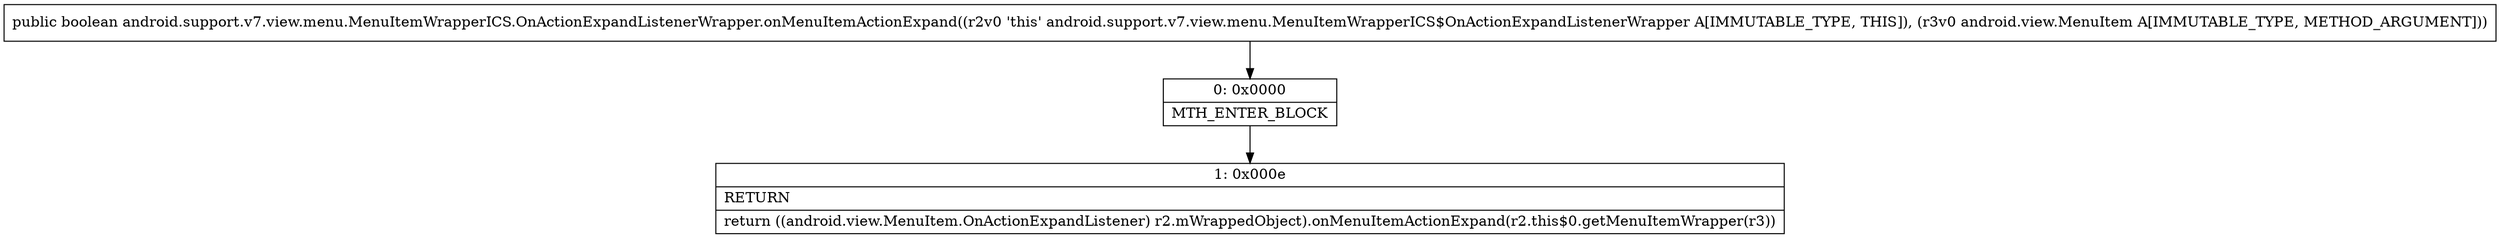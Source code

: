 digraph "CFG forandroid.support.v7.view.menu.MenuItemWrapperICS.OnActionExpandListenerWrapper.onMenuItemActionExpand(Landroid\/view\/MenuItem;)Z" {
Node_0 [shape=record,label="{0\:\ 0x0000|MTH_ENTER_BLOCK\l}"];
Node_1 [shape=record,label="{1\:\ 0x000e|RETURN\l|return ((android.view.MenuItem.OnActionExpandListener) r2.mWrappedObject).onMenuItemActionExpand(r2.this$0.getMenuItemWrapper(r3))\l}"];
MethodNode[shape=record,label="{public boolean android.support.v7.view.menu.MenuItemWrapperICS.OnActionExpandListenerWrapper.onMenuItemActionExpand((r2v0 'this' android.support.v7.view.menu.MenuItemWrapperICS$OnActionExpandListenerWrapper A[IMMUTABLE_TYPE, THIS]), (r3v0 android.view.MenuItem A[IMMUTABLE_TYPE, METHOD_ARGUMENT])) }"];
MethodNode -> Node_0;
Node_0 -> Node_1;
}

